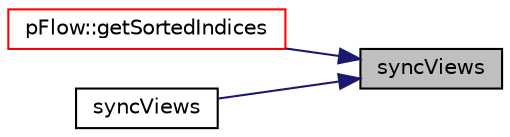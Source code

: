 digraph "syncViews"
{
 // LATEX_PDF_SIZE
  edge [fontname="Helvetica",fontsize="10",labelfontname="Helvetica",labelfontsize="10"];
  node [fontname="Helvetica",fontsize="10",shape=record];
  rankdir="RL";
  Node1 [label="syncViews",height=0.2,width=0.4,color="black", fillcolor="grey75", style="filled", fontcolor="black",tooltip="synchronize views"];
  Node1 -> Node2 [dir="back",color="midnightblue",fontsize="10",style="solid",fontname="Helvetica"];
  Node2 [label="pFlow::getSortedIndices",height=0.2,width=0.4,color="red", fillcolor="white", style="filled",URL="$namespacepFlow.html#a0326b52c0c892dc9732af2580c7bfe6d",tooltip=" "];
  Node1 -> Node4 [dir="back",color="midnightblue",fontsize="10",style="solid",fontname="Helvetica"];
  Node4 [label="syncViews",height=0.2,width=0.4,color="black", fillcolor="white", style="filled",URL="$classpFlow_1_1indexContainer.html#ab7e997fe61eb370f30de37cf831cc07e",tooltip=" "];
}
